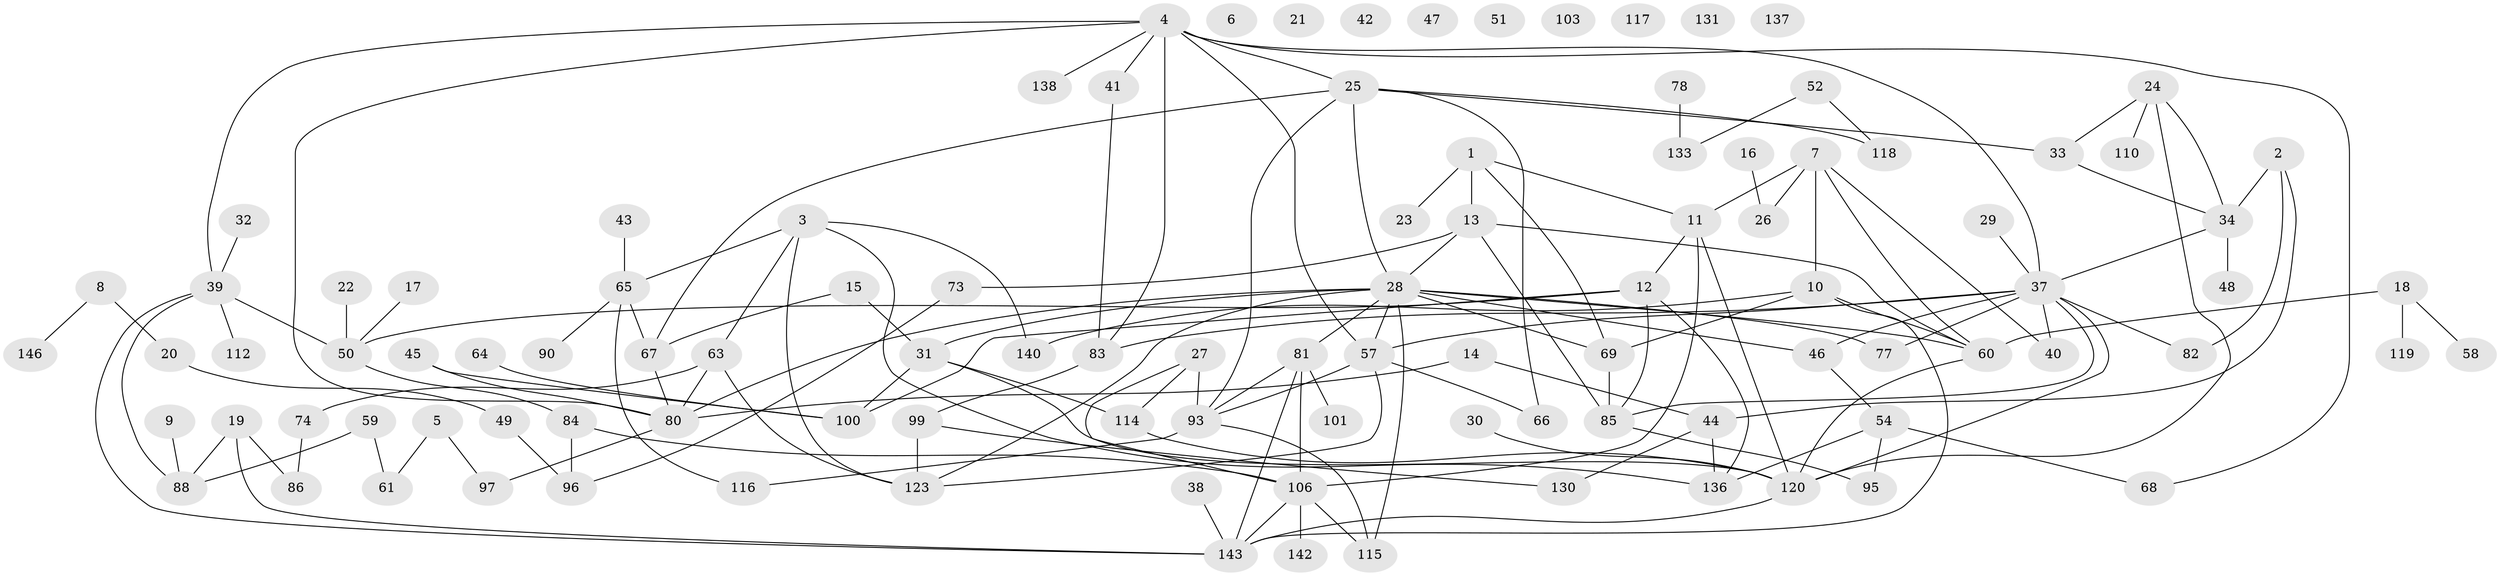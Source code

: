// Generated by graph-tools (version 1.1) at 2025/23/03/03/25 07:23:24]
// undirected, 105 vertices, 155 edges
graph export_dot {
graph [start="1"]
  node [color=gray90,style=filled];
  1 [super="+53"];
  2 [super="+71"];
  3 [super="+79"];
  4 [super="+102"];
  5 [super="+135"];
  6;
  7 [super="+94"];
  8;
  9;
  10 [super="+108"];
  11 [super="+113"];
  12 [super="+124"];
  13 [super="+98"];
  14;
  15 [super="+55"];
  16;
  17;
  18 [super="+62"];
  19 [super="+109"];
  20 [super="+76"];
  21;
  22;
  23 [super="+72"];
  24 [super="+36"];
  25 [super="+35"];
  26;
  27;
  28 [super="+87"];
  29;
  30;
  31;
  32;
  33 [super="+111"];
  34 [super="+70"];
  37 [super="+89"];
  38;
  39 [super="+92"];
  40;
  41;
  42;
  43;
  44 [super="+125"];
  45;
  46;
  47;
  48 [super="+129"];
  49;
  50 [super="+56"];
  51;
  52 [super="+139"];
  54 [super="+127"];
  57 [super="+132"];
  58;
  59 [super="+126"];
  60 [super="+104"];
  61;
  63 [super="+105"];
  64;
  65 [super="+141"];
  66;
  67 [super="+75"];
  68;
  69 [super="+91"];
  73;
  74;
  77;
  78;
  80 [super="+128"];
  81;
  82;
  83;
  84;
  85 [super="+147"];
  86;
  88;
  90;
  93 [super="+121"];
  95;
  96 [super="+122"];
  97;
  99 [super="+144"];
  100 [super="+107"];
  101;
  103;
  106 [super="+145"];
  110;
  112;
  114;
  115;
  116;
  117;
  118;
  119;
  120 [super="+134"];
  123;
  130 [super="+148"];
  131;
  133;
  136;
  137;
  138;
  140;
  142;
  143;
  146;
  1 -- 13;
  1 -- 69;
  1 -- 23;
  1 -- 11;
  2 -- 34;
  2 -- 44;
  2 -- 82;
  3 -- 123;
  3 -- 63;
  3 -- 136;
  3 -- 140;
  3 -- 65;
  4 -- 37;
  4 -- 41;
  4 -- 80;
  4 -- 83;
  4 -- 138;
  4 -- 57;
  4 -- 39;
  4 -- 68;
  4 -- 25;
  5 -- 97;
  5 -- 61;
  7 -- 26;
  7 -- 40;
  7 -- 10;
  7 -- 11;
  7 -- 60;
  8 -- 20;
  8 -- 146;
  9 -- 88;
  10 -- 140;
  10 -- 60;
  10 -- 143;
  10 -- 69;
  11 -- 120;
  11 -- 106;
  11 -- 12;
  12 -- 136;
  12 -- 50;
  12 -- 100;
  12 -- 85;
  13 -- 60;
  13 -- 73;
  13 -- 28;
  13 -- 85;
  14 -- 44;
  14 -- 80;
  15 -- 67;
  15 -- 31;
  16 -- 26;
  17 -- 50;
  18 -- 119;
  18 -- 58;
  18 -- 60;
  19 -- 86;
  19 -- 143;
  19 -- 88;
  20 -- 49;
  22 -- 50;
  24 -- 34;
  24 -- 120;
  24 -- 110;
  24 -- 33;
  25 -- 28;
  25 -- 33;
  25 -- 66;
  25 -- 67;
  25 -- 93;
  25 -- 118;
  27 -- 93;
  27 -- 106;
  27 -- 114;
  28 -- 60;
  28 -- 69;
  28 -- 77;
  28 -- 81;
  28 -- 80;
  28 -- 115;
  28 -- 123;
  28 -- 46;
  28 -- 31;
  28 -- 57;
  29 -- 37;
  30 -- 120;
  31 -- 100;
  31 -- 114;
  31 -- 120;
  32 -- 39;
  33 -- 34;
  34 -- 48;
  34 -- 37;
  37 -- 40;
  37 -- 46;
  37 -- 57;
  37 -- 82;
  37 -- 83;
  37 -- 120;
  37 -- 77;
  37 -- 85;
  38 -- 143;
  39 -- 88;
  39 -- 112;
  39 -- 143;
  39 -- 50;
  41 -- 83;
  43 -- 65;
  44 -- 136;
  44 -- 130;
  45 -- 100;
  45 -- 80;
  46 -- 54;
  49 -- 96;
  50 -- 84;
  52 -- 133;
  52 -- 118;
  54 -- 95;
  54 -- 136;
  54 -- 68;
  57 -- 66;
  57 -- 123;
  57 -- 93;
  59 -- 88;
  59 -- 61;
  60 -- 120;
  63 -- 74;
  63 -- 123;
  63 -- 80;
  64 -- 100;
  65 -- 67;
  65 -- 116;
  65 -- 90;
  67 -- 80;
  69 -- 85;
  73 -- 96;
  74 -- 86;
  78 -- 133;
  80 -- 97;
  81 -- 101;
  81 -- 106;
  81 -- 143;
  81 -- 93;
  83 -- 99;
  84 -- 96;
  84 -- 106;
  85 -- 95;
  93 -- 115;
  93 -- 116;
  99 -- 123;
  99 -- 130;
  106 -- 115;
  106 -- 142;
  106 -- 143;
  114 -- 120;
  120 -- 143;
}
